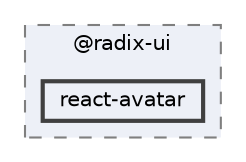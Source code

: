digraph "C:/Users/arisc/OneDrive/Documents/GitHub/FINAL/EcoEats-Project/node_modules/@radix-ui/react-avatar"
{
 // LATEX_PDF_SIZE
  bgcolor="transparent";
  edge [fontname=Helvetica,fontsize=10,labelfontname=Helvetica,labelfontsize=10];
  node [fontname=Helvetica,fontsize=10,shape=box,height=0.2,width=0.4];
  compound=true
  subgraph clusterdir_ab62ad447ec992f2fe79c76b760e4d1f {
    graph [ bgcolor="#edf0f7", pencolor="grey50", label="@radix-ui", fontname=Helvetica,fontsize=10 style="filled,dashed", URL="dir_ab62ad447ec992f2fe79c76b760e4d1f.html",tooltip=""]
  dir_5050cfd626ead3d40c30a8639ea5f7ac [label="react-avatar", fillcolor="#edf0f7", color="grey25", style="filled,bold", URL="dir_5050cfd626ead3d40c30a8639ea5f7ac.html",tooltip=""];
  }
}
